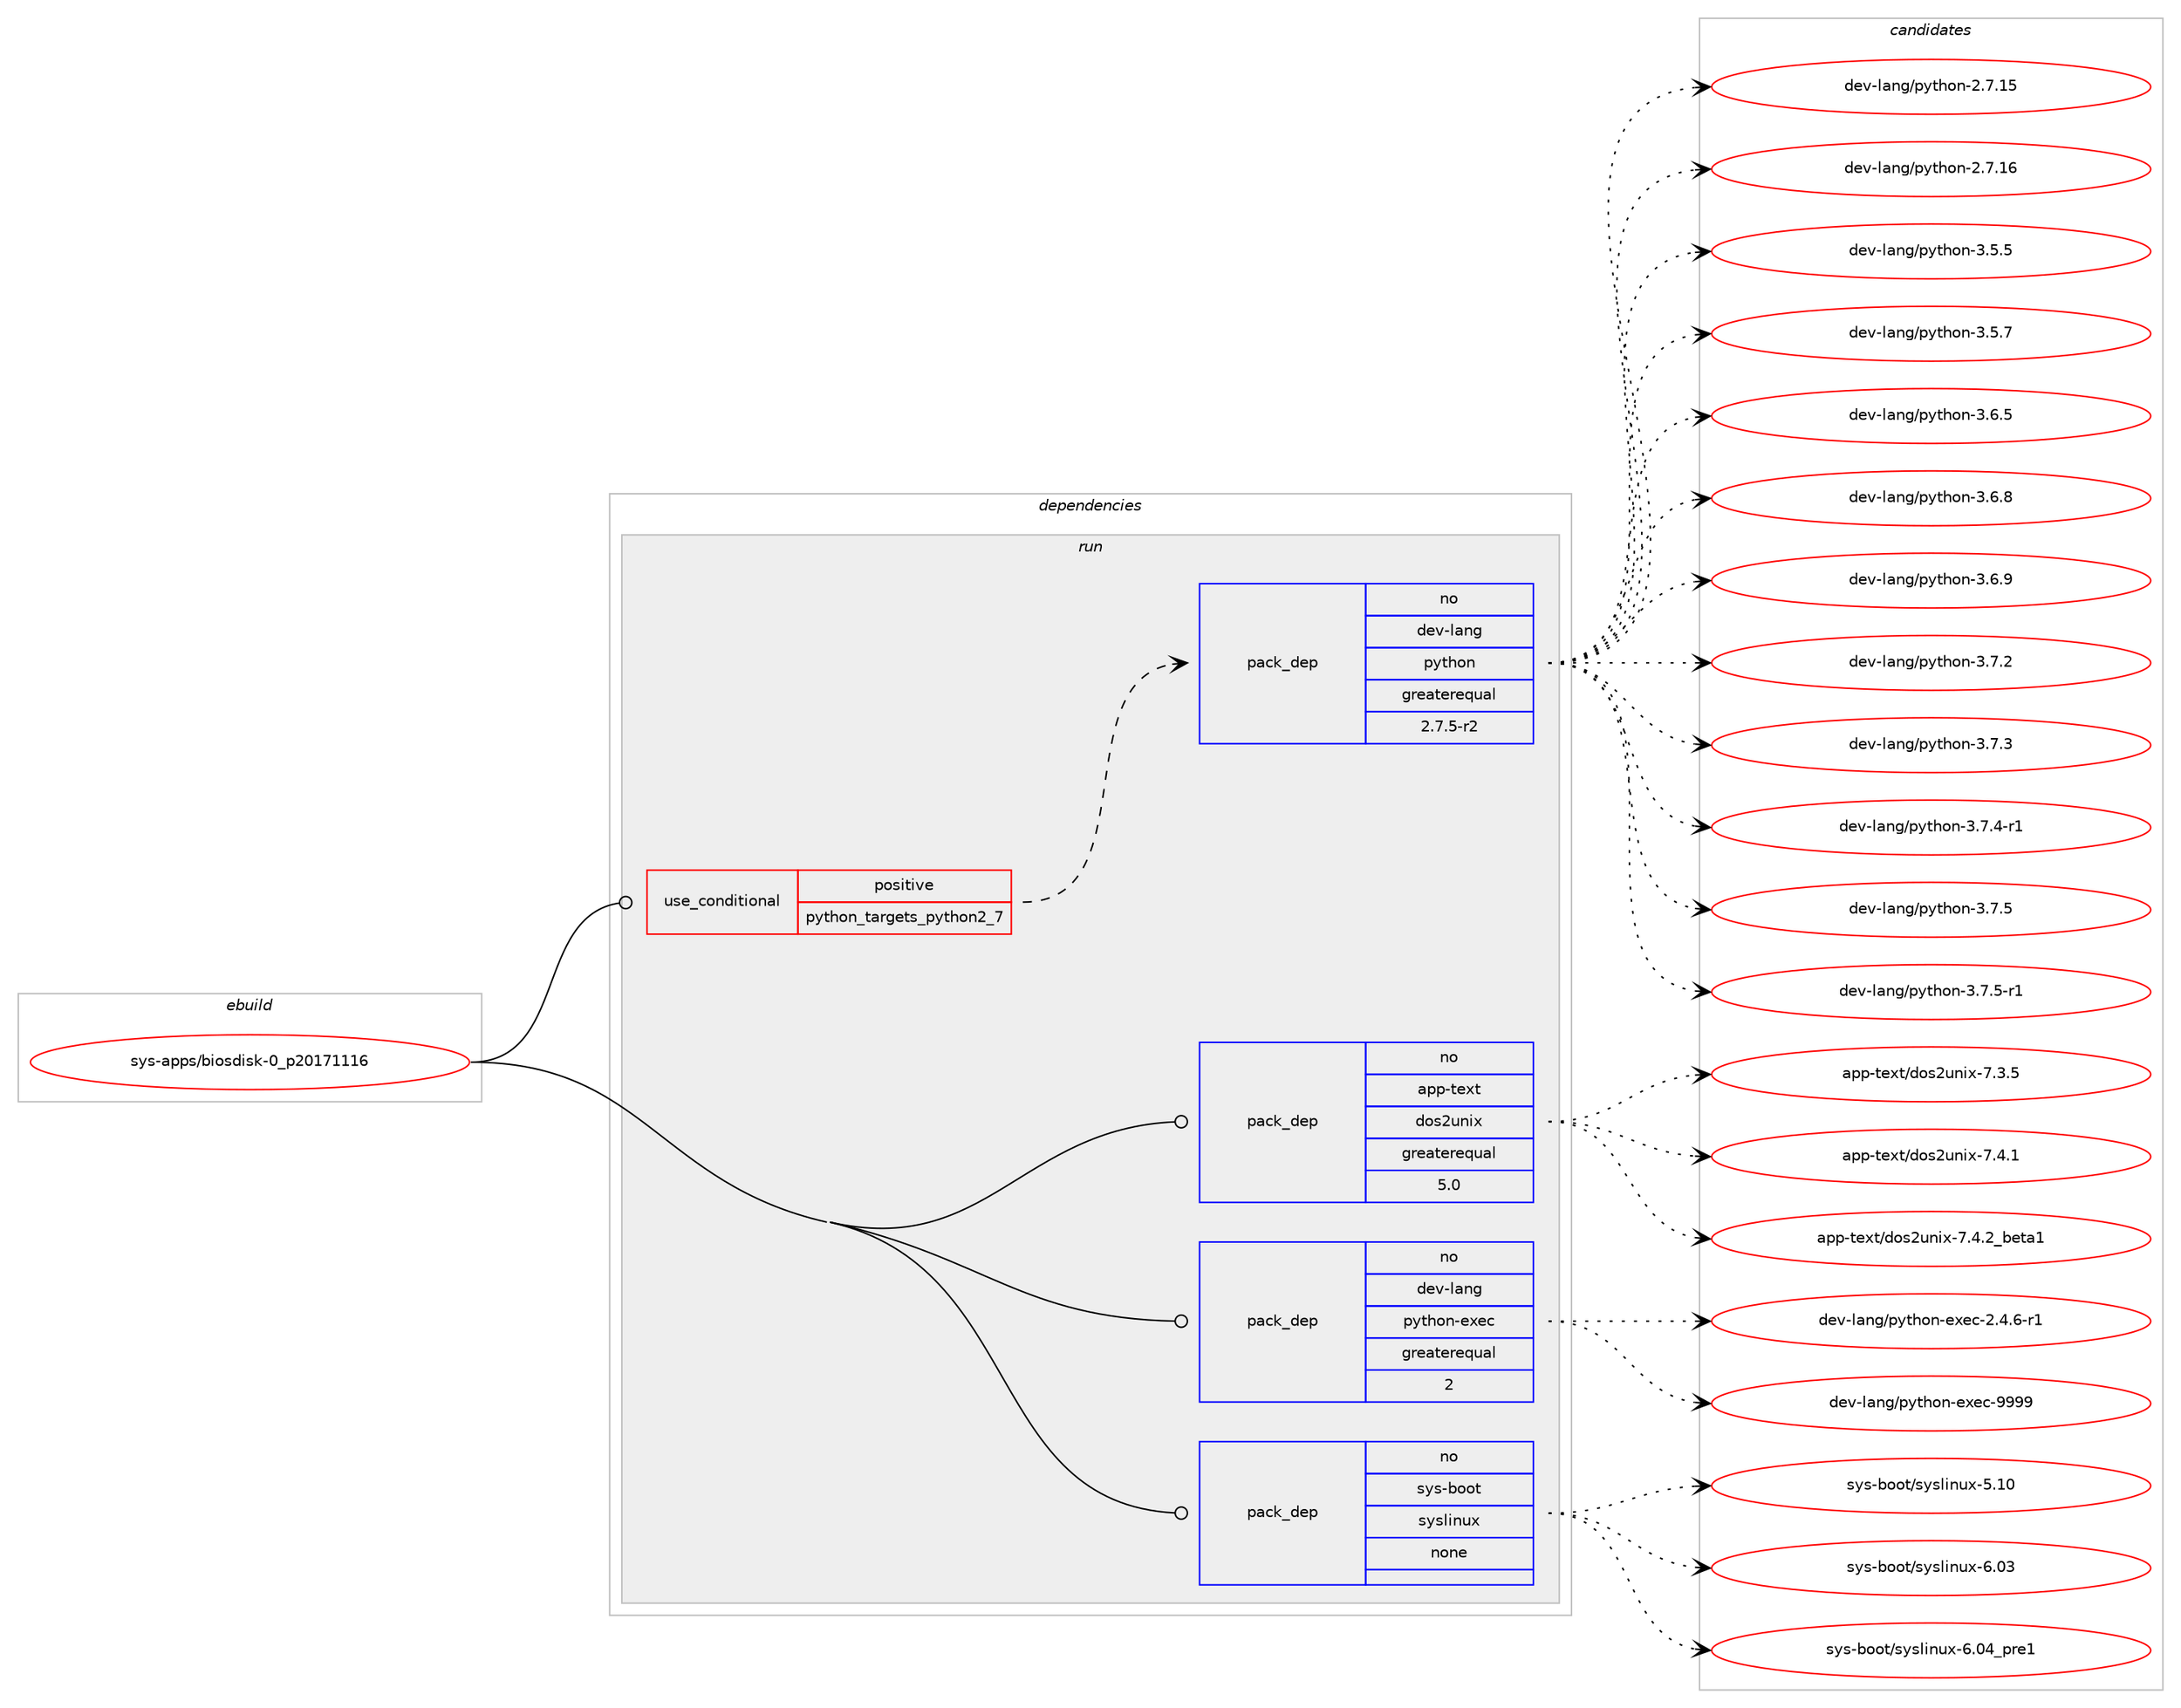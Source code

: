 digraph prolog {

# *************
# Graph options
# *************

newrank=true;
concentrate=true;
compound=true;
graph [rankdir=LR,fontname=Helvetica,fontsize=10,ranksep=1.5];#, ranksep=2.5, nodesep=0.2];
edge  [arrowhead=vee];
node  [fontname=Helvetica,fontsize=10];

# **********
# The ebuild
# **********

subgraph cluster_leftcol {
color=gray;
rank=same;
label=<<i>ebuild</i>>;
id [label="sys-apps/biosdisk-0_p20171116", color=red, width=4, href="../sys-apps/biosdisk-0_p20171116.svg"];
}

# ****************
# The dependencies
# ****************

subgraph cluster_midcol {
color=gray;
label=<<i>dependencies</i>>;
subgraph cluster_compile {
fillcolor="#eeeeee";
style=filled;
label=<<i>compile</i>>;
}
subgraph cluster_compileandrun {
fillcolor="#eeeeee";
style=filled;
label=<<i>compile and run</i>>;
}
subgraph cluster_run {
fillcolor="#eeeeee";
style=filled;
label=<<i>run</i>>;
subgraph cond210274 {
dependency873721 [label=<<TABLE BORDER="0" CELLBORDER="1" CELLSPACING="0" CELLPADDING="4"><TR><TD ROWSPAN="3" CELLPADDING="10">use_conditional</TD></TR><TR><TD>positive</TD></TR><TR><TD>python_targets_python2_7</TD></TR></TABLE>>, shape=none, color=red];
subgraph pack648138 {
dependency873722 [label=<<TABLE BORDER="0" CELLBORDER="1" CELLSPACING="0" CELLPADDING="4" WIDTH="220"><TR><TD ROWSPAN="6" CELLPADDING="30">pack_dep</TD></TR><TR><TD WIDTH="110">no</TD></TR><TR><TD>dev-lang</TD></TR><TR><TD>python</TD></TR><TR><TD>greaterequal</TD></TR><TR><TD>2.7.5-r2</TD></TR></TABLE>>, shape=none, color=blue];
}
dependency873721:e -> dependency873722:w [weight=20,style="dashed",arrowhead="vee"];
}
id:e -> dependency873721:w [weight=20,style="solid",arrowhead="odot"];
subgraph pack648139 {
dependency873723 [label=<<TABLE BORDER="0" CELLBORDER="1" CELLSPACING="0" CELLPADDING="4" WIDTH="220"><TR><TD ROWSPAN="6" CELLPADDING="30">pack_dep</TD></TR><TR><TD WIDTH="110">no</TD></TR><TR><TD>app-text</TD></TR><TR><TD>dos2unix</TD></TR><TR><TD>greaterequal</TD></TR><TR><TD>5.0</TD></TR></TABLE>>, shape=none, color=blue];
}
id:e -> dependency873723:w [weight=20,style="solid",arrowhead="odot"];
subgraph pack648140 {
dependency873724 [label=<<TABLE BORDER="0" CELLBORDER="1" CELLSPACING="0" CELLPADDING="4" WIDTH="220"><TR><TD ROWSPAN="6" CELLPADDING="30">pack_dep</TD></TR><TR><TD WIDTH="110">no</TD></TR><TR><TD>dev-lang</TD></TR><TR><TD>python-exec</TD></TR><TR><TD>greaterequal</TD></TR><TR><TD>2</TD></TR></TABLE>>, shape=none, color=blue];
}
id:e -> dependency873724:w [weight=20,style="solid",arrowhead="odot"];
subgraph pack648141 {
dependency873725 [label=<<TABLE BORDER="0" CELLBORDER="1" CELLSPACING="0" CELLPADDING="4" WIDTH="220"><TR><TD ROWSPAN="6" CELLPADDING="30">pack_dep</TD></TR><TR><TD WIDTH="110">no</TD></TR><TR><TD>sys-boot</TD></TR><TR><TD>syslinux</TD></TR><TR><TD>none</TD></TR><TR><TD></TD></TR></TABLE>>, shape=none, color=blue];
}
id:e -> dependency873725:w [weight=20,style="solid",arrowhead="odot"];
}
}

# **************
# The candidates
# **************

subgraph cluster_choices {
rank=same;
color=gray;
label=<<i>candidates</i>>;

subgraph choice648138 {
color=black;
nodesep=1;
choice10010111845108971101034711212111610411111045504655464953 [label="dev-lang/python-2.7.15", color=red, width=4,href="../dev-lang/python-2.7.15.svg"];
choice10010111845108971101034711212111610411111045504655464954 [label="dev-lang/python-2.7.16", color=red, width=4,href="../dev-lang/python-2.7.16.svg"];
choice100101118451089711010347112121116104111110455146534653 [label="dev-lang/python-3.5.5", color=red, width=4,href="../dev-lang/python-3.5.5.svg"];
choice100101118451089711010347112121116104111110455146534655 [label="dev-lang/python-3.5.7", color=red, width=4,href="../dev-lang/python-3.5.7.svg"];
choice100101118451089711010347112121116104111110455146544653 [label="dev-lang/python-3.6.5", color=red, width=4,href="../dev-lang/python-3.6.5.svg"];
choice100101118451089711010347112121116104111110455146544656 [label="dev-lang/python-3.6.8", color=red, width=4,href="../dev-lang/python-3.6.8.svg"];
choice100101118451089711010347112121116104111110455146544657 [label="dev-lang/python-3.6.9", color=red, width=4,href="../dev-lang/python-3.6.9.svg"];
choice100101118451089711010347112121116104111110455146554650 [label="dev-lang/python-3.7.2", color=red, width=4,href="../dev-lang/python-3.7.2.svg"];
choice100101118451089711010347112121116104111110455146554651 [label="dev-lang/python-3.7.3", color=red, width=4,href="../dev-lang/python-3.7.3.svg"];
choice1001011184510897110103471121211161041111104551465546524511449 [label="dev-lang/python-3.7.4-r1", color=red, width=4,href="../dev-lang/python-3.7.4-r1.svg"];
choice100101118451089711010347112121116104111110455146554653 [label="dev-lang/python-3.7.5", color=red, width=4,href="../dev-lang/python-3.7.5.svg"];
choice1001011184510897110103471121211161041111104551465546534511449 [label="dev-lang/python-3.7.5-r1", color=red, width=4,href="../dev-lang/python-3.7.5-r1.svg"];
dependency873722:e -> choice10010111845108971101034711212111610411111045504655464953:w [style=dotted,weight="100"];
dependency873722:e -> choice10010111845108971101034711212111610411111045504655464954:w [style=dotted,weight="100"];
dependency873722:e -> choice100101118451089711010347112121116104111110455146534653:w [style=dotted,weight="100"];
dependency873722:e -> choice100101118451089711010347112121116104111110455146534655:w [style=dotted,weight="100"];
dependency873722:e -> choice100101118451089711010347112121116104111110455146544653:w [style=dotted,weight="100"];
dependency873722:e -> choice100101118451089711010347112121116104111110455146544656:w [style=dotted,weight="100"];
dependency873722:e -> choice100101118451089711010347112121116104111110455146544657:w [style=dotted,weight="100"];
dependency873722:e -> choice100101118451089711010347112121116104111110455146554650:w [style=dotted,weight="100"];
dependency873722:e -> choice100101118451089711010347112121116104111110455146554651:w [style=dotted,weight="100"];
dependency873722:e -> choice1001011184510897110103471121211161041111104551465546524511449:w [style=dotted,weight="100"];
dependency873722:e -> choice100101118451089711010347112121116104111110455146554653:w [style=dotted,weight="100"];
dependency873722:e -> choice1001011184510897110103471121211161041111104551465546534511449:w [style=dotted,weight="100"];
}
subgraph choice648139 {
color=black;
nodesep=1;
choice97112112451161011201164710011111550117110105120455546514653 [label="app-text/dos2unix-7.3.5", color=red, width=4,href="../app-text/dos2unix-7.3.5.svg"];
choice97112112451161011201164710011111550117110105120455546524649 [label="app-text/dos2unix-7.4.1", color=red, width=4,href="../app-text/dos2unix-7.4.1.svg"];
choice9711211245116101120116471001111155011711010512045554652465095981011169749 [label="app-text/dos2unix-7.4.2_beta1", color=red, width=4,href="../app-text/dos2unix-7.4.2_beta1.svg"];
dependency873723:e -> choice97112112451161011201164710011111550117110105120455546514653:w [style=dotted,weight="100"];
dependency873723:e -> choice97112112451161011201164710011111550117110105120455546524649:w [style=dotted,weight="100"];
dependency873723:e -> choice9711211245116101120116471001111155011711010512045554652465095981011169749:w [style=dotted,weight="100"];
}
subgraph choice648140 {
color=black;
nodesep=1;
choice10010111845108971101034711212111610411111045101120101994550465246544511449 [label="dev-lang/python-exec-2.4.6-r1", color=red, width=4,href="../dev-lang/python-exec-2.4.6-r1.svg"];
choice10010111845108971101034711212111610411111045101120101994557575757 [label="dev-lang/python-exec-9999", color=red, width=4,href="../dev-lang/python-exec-9999.svg"];
dependency873724:e -> choice10010111845108971101034711212111610411111045101120101994550465246544511449:w [style=dotted,weight="100"];
dependency873724:e -> choice10010111845108971101034711212111610411111045101120101994557575757:w [style=dotted,weight="100"];
}
subgraph choice648141 {
color=black;
nodesep=1;
choice1151211154598111111116471151211151081051101171204553464948 [label="sys-boot/syslinux-5.10", color=red, width=4,href="../sys-boot/syslinux-5.10.svg"];
choice1151211154598111111116471151211151081051101171204554464851 [label="sys-boot/syslinux-6.03", color=red, width=4,href="../sys-boot/syslinux-6.03.svg"];
choice11512111545981111111164711512111510810511011712045544648529511211410149 [label="sys-boot/syslinux-6.04_pre1", color=red, width=4,href="../sys-boot/syslinux-6.04_pre1.svg"];
dependency873725:e -> choice1151211154598111111116471151211151081051101171204553464948:w [style=dotted,weight="100"];
dependency873725:e -> choice1151211154598111111116471151211151081051101171204554464851:w [style=dotted,weight="100"];
dependency873725:e -> choice11512111545981111111164711512111510810511011712045544648529511211410149:w [style=dotted,weight="100"];
}
}

}
